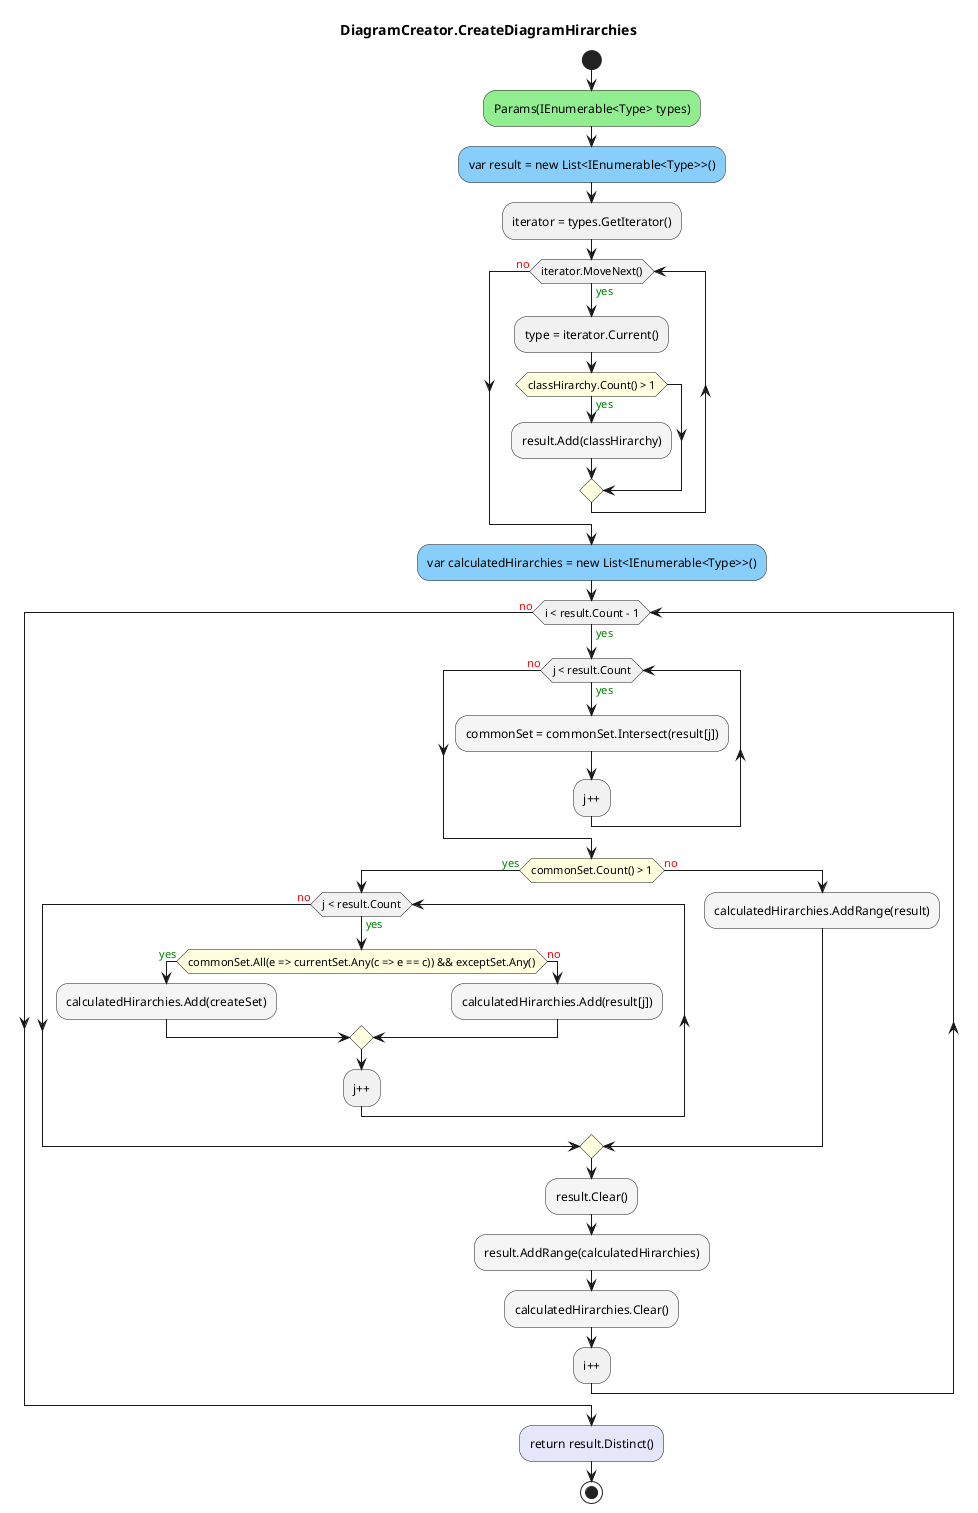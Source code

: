 @startuml DiagramCreator.CreateDiagramHirarchies
title DiagramCreator.CreateDiagramHirarchies
start
#LightGreen:Params(IEnumerable<Type> types);
#LightSkyBlue:var result = new List<IEnumerable<Type>>();
:iterator = types.GetIterator();
while (iterator.MoveNext()) is (<color:green>yes)
  :type = iterator.Current();
    #LightYellow:if (classHirarchy.Count() > 1) then (<color:green>yes)
      #WhiteSmoke:result.Add(classHirarchy);
    endif
endwhile (<color:red>no)
#LightSkyBlue:var calculatedHirarchies = new List<IEnumerable<Type>>();
while (i < result.Count - 1) is (<color:green>yes)
  while (j < result.Count) is (<color:green>yes)
    #WhiteSmoke:commonSet = commonSet.Intersect(result[j]);
  :j++;
  endwhile (<color:red>no)
  #LightYellow:if (commonSet.Count() > 1) then (<color:green>yes)
    while (j < result.Count) is (<color:green>yes)
      #LightYellow:if (commonSet.All(e => currentSet.Any(c => e == c)) && exceptSet.Any()) then (<color:green>yes)
        #WhiteSmoke:calculatedHirarchies.Add(createSet);
        else (<color:red>no)
          #WhiteSmoke:calculatedHirarchies.Add(result[j]);
      endif
    :j++;
    endwhile (<color:red>no)
    else (<color:red>no)
      #WhiteSmoke:calculatedHirarchies.AddRange(result);
  endif
  #WhiteSmoke:result.Clear();
  #WhiteSmoke:result.AddRange(calculatedHirarchies);
  #WhiteSmoke:calculatedHirarchies.Clear();
:i++;
endwhile (<color:red>no)
#Lavender:return result.Distinct();
stop
@enduml
